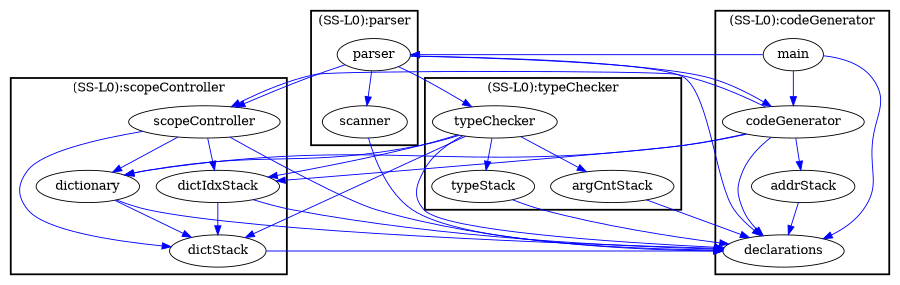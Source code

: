/* ------------------------------------------------------------ */
/* created with bunch v3 */
/* Objective Function value = 1.0*/
/* ------------------------------------------------------------ */

digraph G {
size="6,6";
subgraph cluster0 {
label = "(SS-L0):parser";
color = black;
style = bold;

"scanner"[label="scanner",shape=ellipse];
"parser"[label="parser",shape=ellipse];
}
subgraph cluster1 {
label = "(SS-L0):codeGenerator";
color = black;
style = bold;

"addrStack"[label="addrStack",shape=ellipse];
"main"[label="main",shape=ellipse];
"declarations"[label="declarations",shape=ellipse];
"codeGenerator"[label="codeGenerator",shape=ellipse];
}
subgraph cluster2 {
label = "(SS-L0):scopeController";
color = black;
style = bold;

"dictionary"[label="dictionary",shape=ellipse];
"scopeController"[label="scopeController",shape=ellipse];
"dictIdxStack"[label="dictIdxStack",shape=ellipse];
"dictStack"[label="dictStack",shape=ellipse];
}
subgraph cluster3 {
label = "(SS-L0):typeChecker";
color = black;
style = bold;

"typeStack"[label="typeStack",shape=ellipse];
"typeChecker"[label="typeChecker",shape=ellipse];
"argCntStack"[label="argCntStack",shape=ellipse];
}
"parser" -> "scopeController" [color=blue,font=6];
"parser" -> "scanner" [color=blue,font=6];
"parser" -> "codeGenerator" [color=blue,font=6];
"parser" -> "typeChecker" [color=blue,font=6];
"parser" -> "declarations" [color=blue,font=6];
"codeGenerator" -> "scopeController" [color=blue,font=6];
"codeGenerator" -> "dictIdxStack" [color=blue,font=6];
"codeGenerator" -> "addrStack" [color=blue,font=6];
"codeGenerator" -> "declarations" [color=blue,font=6];
"codeGenerator" -> "dictionary" [color=blue,font=6];
"dictStack" -> "declarations" [color=blue,font=6];
"dictIdxStack" -> "declarations" [color=blue,font=6];
"dictIdxStack" -> "dictStack" [color=blue,font=6];
"scanner" -> "declarations" [color=blue,font=6];
"main" -> "codeGenerator" [color=blue,font=6];
"main" -> "declarations" [color=blue,font=6];
"main" -> "parser" [color=blue,font=6];
"typeChecker" -> "typeStack" [color=blue,font=6];
"typeChecker" -> "dictIdxStack" [color=blue,font=6];
"typeChecker" -> "argCntStack" [color=blue,font=6];
"typeChecker" -> "declarations" [color=blue,font=6];
"typeChecker" -> "dictStack" [color=blue,font=6];
"typeChecker" -> "dictionary" [color=blue,font=6];
"scopeController" -> "dictIdxStack" [color=blue,font=6];
"scopeController" -> "declarations" [color=blue,font=6];
"scopeController" -> "dictStack" [color=blue,font=6];
"scopeController" -> "dictionary" [color=blue,font=6];
"typeStack" -> "declarations" [color=blue,font=6];
"addrStack" -> "declarations" [color=blue,font=6];
"dictionary" -> "declarations" [color=blue,font=6];
"dictionary" -> "dictStack" [color=blue,font=6];
"argCntStack" -> "declarations" [color=blue,font=6];
}
